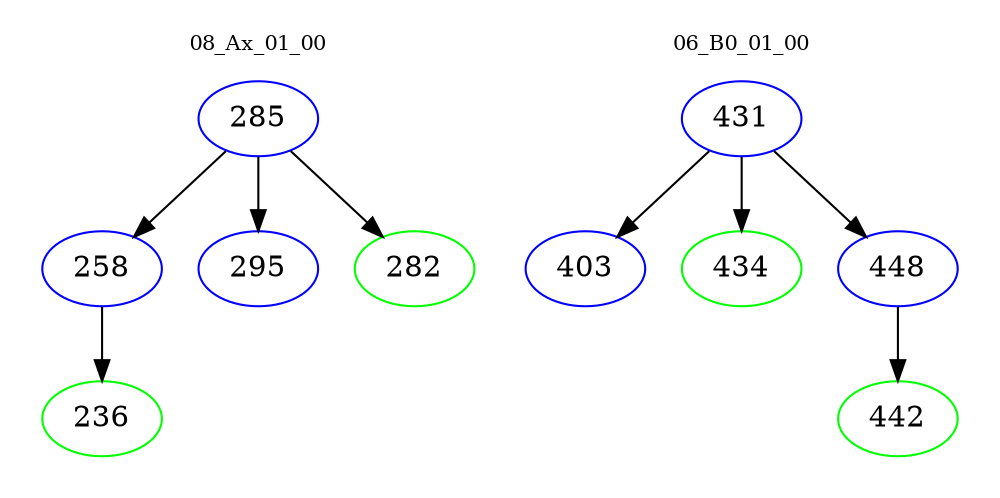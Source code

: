 digraph{
subgraph cluster_0 {
color = white
label = "08_Ax_01_00";
fontsize=10;
T0_285 [label="285", color="blue"]
T0_285 -> T0_258 [color="black"]
T0_258 [label="258", color="blue"]
T0_258 -> T0_236 [color="black"]
T0_236 [label="236", color="green"]
T0_285 -> T0_295 [color="black"]
T0_295 [label="295", color="blue"]
T0_285 -> T0_282 [color="black"]
T0_282 [label="282", color="green"]
}
subgraph cluster_1 {
color = white
label = "06_B0_01_00";
fontsize=10;
T1_431 [label="431", color="blue"]
T1_431 -> T1_403 [color="black"]
T1_403 [label="403", color="blue"]
T1_431 -> T1_434 [color="black"]
T1_434 [label="434", color="green"]
T1_431 -> T1_448 [color="black"]
T1_448 [label="448", color="blue"]
T1_448 -> T1_442 [color="black"]
T1_442 [label="442", color="green"]
}
}

